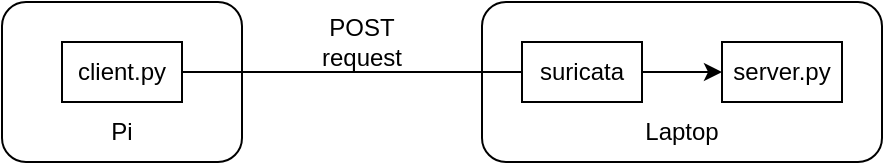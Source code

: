 <mxfile version="20.5.1" type="device"><diagram id="IxfSFEkPAGHXVBgAibLs" name="Page-1"><mxGraphModel dx="689" dy="448" grid="1" gridSize="10" guides="1" tooltips="1" connect="1" arrows="1" fold="1" page="1" pageScale="1" pageWidth="850" pageHeight="1100" math="0" shadow="0"><root><mxCell id="0"/><mxCell id="1" parent="0"/><mxCell id="PKJ71JRqOsPChSnpYUl3-2" value="" style="rounded=1;whiteSpace=wrap;html=1;" vertex="1" parent="1"><mxGeometry x="80" y="240" width="120" height="80" as="geometry"/></mxCell><mxCell id="PKJ71JRqOsPChSnpYUl3-3" value="Pi" style="text;html=1;strokeColor=none;fillColor=none;align=center;verticalAlign=middle;whiteSpace=wrap;rounded=0;" vertex="1" parent="1"><mxGeometry x="110" y="290" width="60" height="30" as="geometry"/></mxCell><mxCell id="PKJ71JRqOsPChSnpYUl3-4" value="client.py" style="rounded=0;whiteSpace=wrap;html=1;" vertex="1" parent="1"><mxGeometry x="110" y="260" width="60" height="30" as="geometry"/></mxCell><mxCell id="PKJ71JRqOsPChSnpYUl3-6" value="" style="rounded=1;whiteSpace=wrap;html=1;" vertex="1" parent="1"><mxGeometry x="320" y="240" width="200" height="80" as="geometry"/></mxCell><mxCell id="PKJ71JRqOsPChSnpYUl3-5" value="" style="endArrow=classic;html=1;rounded=0;exitX=1;exitY=0.5;exitDx=0;exitDy=0;entryX=0;entryY=0.5;entryDx=0;entryDy=0;" edge="1" parent="1" source="PKJ71JRqOsPChSnpYUl3-4" target="PKJ71JRqOsPChSnpYUl3-10"><mxGeometry width="50" height="50" relative="1" as="geometry"><mxPoint x="250" y="330" as="sourcePoint"/><mxPoint x="310" y="275" as="targetPoint"/></mxGeometry></mxCell><mxCell id="PKJ71JRqOsPChSnpYUl3-7" value="Laptop" style="text;html=1;strokeColor=none;fillColor=none;align=center;verticalAlign=middle;whiteSpace=wrap;rounded=0;" vertex="1" parent="1"><mxGeometry x="390" y="290" width="60" height="30" as="geometry"/></mxCell><mxCell id="PKJ71JRqOsPChSnpYUl3-9" value="suricata" style="rounded=0;whiteSpace=wrap;html=1;" vertex="1" parent="1"><mxGeometry x="340" y="260" width="60" height="30" as="geometry"/></mxCell><mxCell id="PKJ71JRqOsPChSnpYUl3-10" value="server.py" style="rounded=0;whiteSpace=wrap;html=1;" vertex="1" parent="1"><mxGeometry x="440" y="260" width="60" height="30" as="geometry"/></mxCell><mxCell id="PKJ71JRqOsPChSnpYUl3-11" value="POST request" style="text;html=1;strokeColor=none;fillColor=none;align=center;verticalAlign=middle;whiteSpace=wrap;rounded=0;" vertex="1" parent="1"><mxGeometry x="230" y="245" width="60" height="30" as="geometry"/></mxCell></root></mxGraphModel></diagram></mxfile>